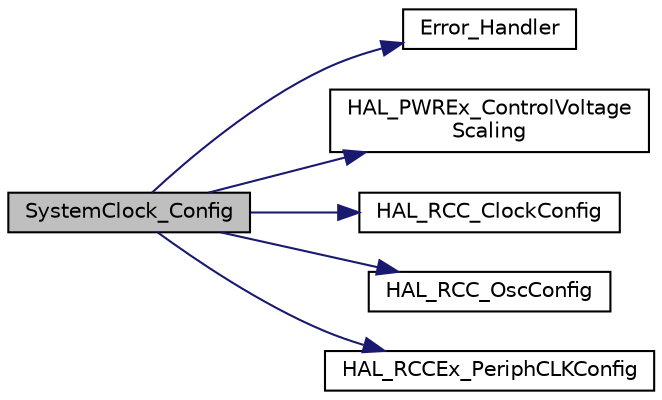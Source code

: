 digraph "SystemClock_Config"
{
 // LATEX_PDF_SIZE
  edge [fontname="Helvetica",fontsize="10",labelfontname="Helvetica",labelfontsize="10"];
  node [fontname="Helvetica",fontsize="10",shape=record];
  rankdir="LR";
  Node1 [label="SystemClock_Config",height=0.2,width=0.4,color="black", fillcolor="grey75", style="filled", fontcolor="black",tooltip="System Clock Configuration."];
  Node1 -> Node2 [color="midnightblue",fontsize="10",style="solid",fontname="Helvetica"];
  Node2 [label="Error_Handler",height=0.2,width=0.4,color="black", fillcolor="white", style="filled",URL="$main_8c.html#a1730ffe1e560465665eb47d9264826f9",tooltip="This function is executed in case of error occurrence."];
  Node1 -> Node3 [color="midnightblue",fontsize="10",style="solid",fontname="Helvetica"];
  Node3 [label="HAL_PWREx_ControlVoltage\lScaling",height=0.2,width=0.4,color="black", fillcolor="white", style="filled",URL="$group__PWREx__Exported__Functions__Group1.html#ga1a1e616641c2dc696681ace585d9afb5",tooltip=" "];
  Node1 -> Node4 [color="midnightblue",fontsize="10",style="solid",fontname="Helvetica"];
  Node4 [label="HAL_RCC_ClockConfig",height=0.2,width=0.4,color="black", fillcolor="white", style="filled",URL="$group__RCC__Exported__Functions__Group1.html#gad0a4b5c7459219fafc15f3f867563ef3",tooltip=" "];
  Node1 -> Node5 [color="midnightblue",fontsize="10",style="solid",fontname="Helvetica"];
  Node5 [label="HAL_RCC_OscConfig",height=0.2,width=0.4,color="black", fillcolor="white", style="filled",URL="$group__RCC__Exported__Functions__Group1.html#ga9c504088722e03830df6caad932ad06b",tooltip=" "];
  Node1 -> Node6 [color="midnightblue",fontsize="10",style="solid",fontname="Helvetica"];
  Node6 [label="HAL_RCCEx_PeriphCLKConfig",height=0.2,width=0.4,color="black", fillcolor="white", style="filled",URL="$group__RCCEx__Exported__Functions__Group1.html#ga0c0f61a1e2f47cc81bc43d83ba3e0d95",tooltip=" "];
}
